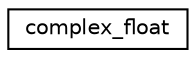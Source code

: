 digraph "Graphical Class Hierarchy"
{
 // LATEX_PDF_SIZE
  edge [fontname="Helvetica",fontsize="10",labelfontname="Helvetica",labelfontsize="10"];
  node [fontname="Helvetica",fontsize="10",shape=record];
  rankdir="LR";
  Node0 [label="complex_float",height=0.2,width=0.4,color="black", fillcolor="white", style="filled",URL="$structcomplex__float.html",tooltip="Defines 64-bit complex structure; both real part and image part have 32 bit width."];
}
